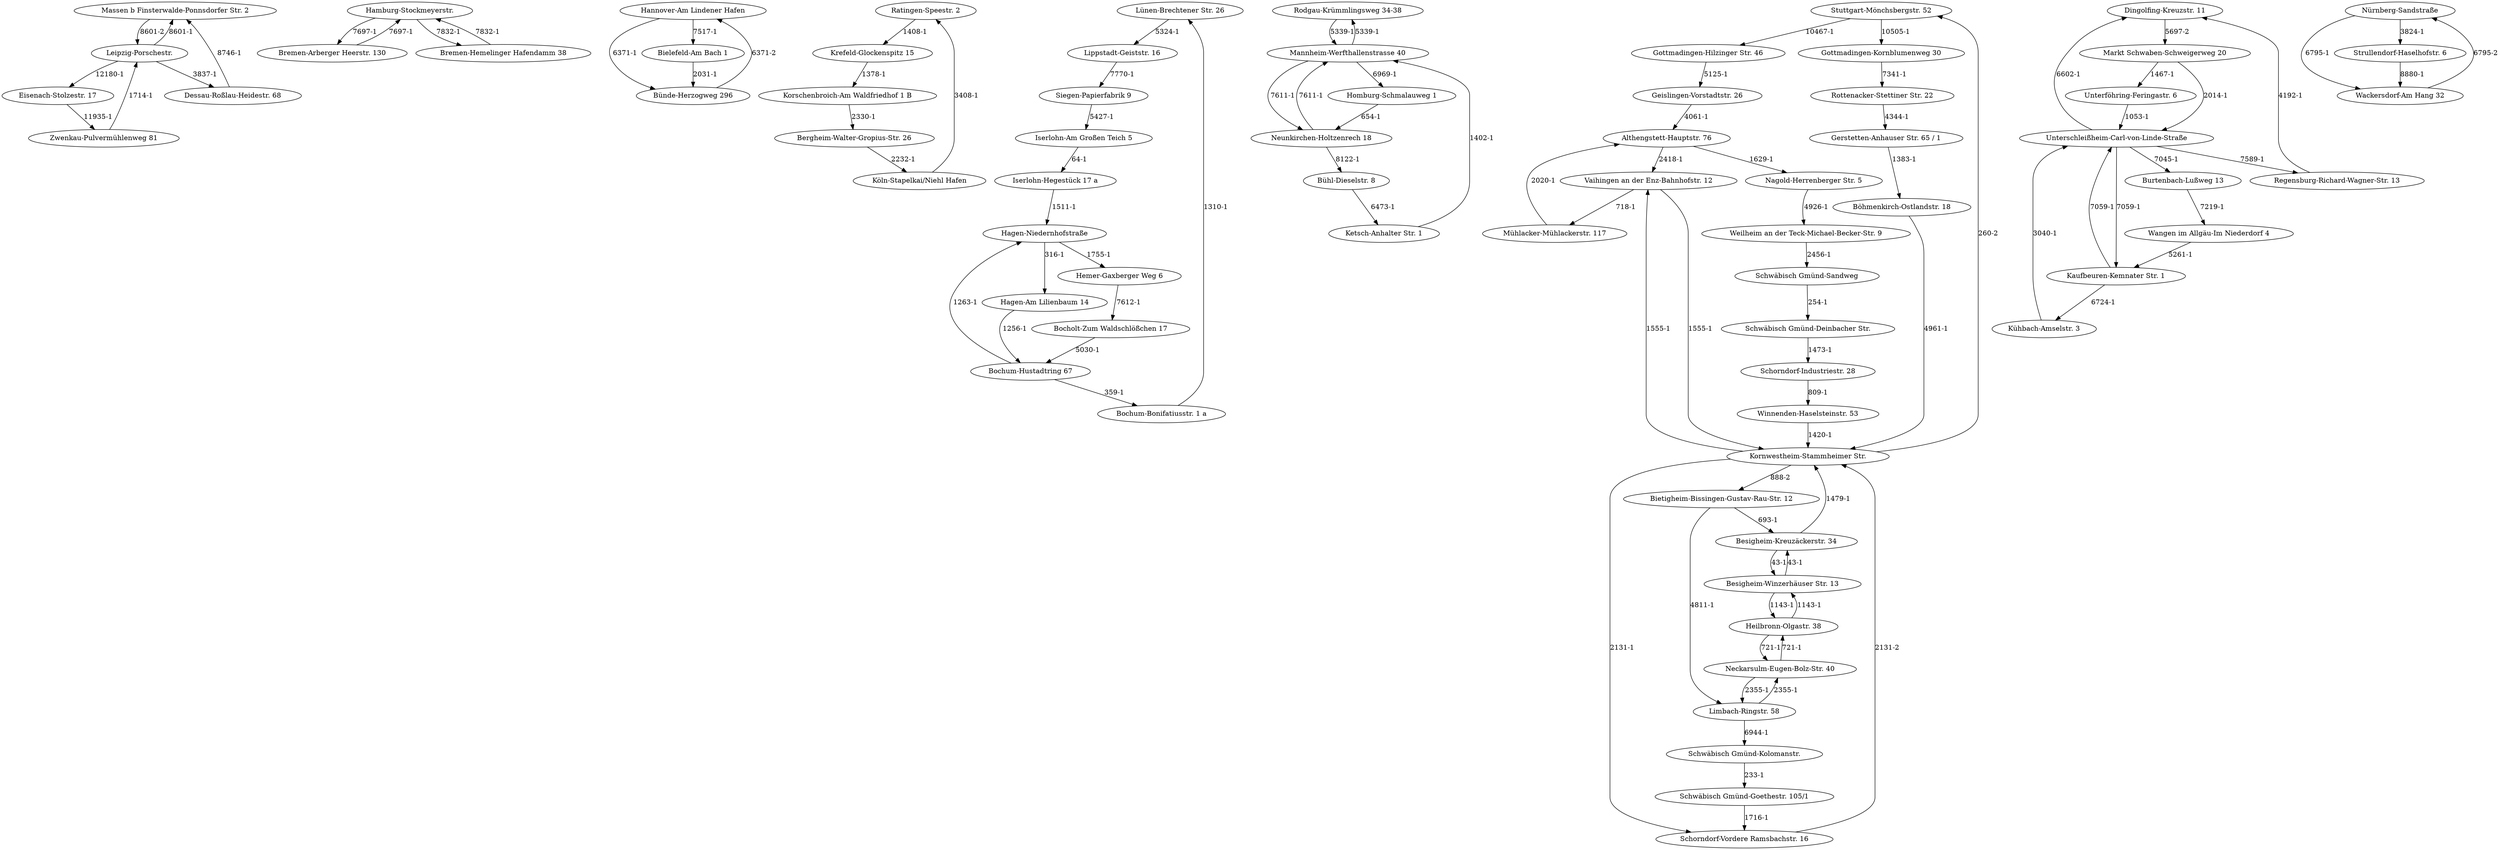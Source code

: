 digraph g {
676 [label="Massen b Finsterwalde-Ponnsdorfer Str. 2"]
677 [label="Leipzig-Porschestr."]
678 [label="Zwenkau-Pulvermühlenweg 81"]
679 [label="Dessau-Roßlau-Heidestr. 68"]
680 [label="Hamburg-Stockmeyerstr."]
681 [label="Bremen-Arberger Heerstr. 130"]
682 [label="Bremen-Hemelinger Hafendamm 38"]
683 [label="Hannover-Am Lindener Hafen"]
684 [label="Bünde-Herzogweg 296"]
685 [label="Bielefeld-Am Bach 1"]
686 [label="Ratingen-Speestr. 2"]
687 [label="Korschenbroich-Am Waldfriedhof 1 B"]
688 [label="Lünen-Brechtener Str. 26"]
689 [label="Bochum-Hustadtring 67"]
690 [label="Bochum-Bonifatiusstr. 1 a"]
691 [label="Bocholt-Zum Waldschlößchen 17"]
692 [label="Krefeld-Glockenspitz 15"]
693 [label="Bergheim-Walter-Gropius-Str. 26"]
694 [label="Köln-Stapelkai/Niehl Hafen"]
695 [label="Siegen-Papierfabrik 9"]
696 [label="Hagen-Niedernhofstraße"]
697 [label="Hagen-Am Lilienbaum 14"]
698 [label="Iserlohn-Am Großen Teich 5"]
699 [label="Iserlohn-Hegestück 17 a"]
700 [label="Hemer-Gaxberger Weg 6"]
701 [label="Lippstadt-Geiststr. 16"]
702 [label="Rodgau-Krümmlingsweg 34-38"]
703 [label="Homburg-Schmalauweg 1"]
704 [label="Neunkirchen-Holtzenrech 18"]
705 [label="Mannheim-Werfthallenstrasse 40"]
706 [label="Ketsch-Anhalter Str. 1"]
707 [label="Stuttgart-Mönchsbergstr. 52"]
708 [label="Kornwestheim-Stammheimer Str."]
709 [label="Winnenden-Haselsteinstr. 53"]
710 [label="Vaihingen an der Enz-Bahnhofstr. 12"]
711 [label="Nagold-Herrenberger Str. 5"]
712 [label="Geislingen-Vorstadtstr. 26"]
713 [label="Weilheim an der Teck-Michael-Becker-Str. 9"]
714 [label="Schwäbisch Gmünd-Goethestr. 105/1"]
715 [label="Schwäbisch Gmünd-Deinbacher Str."]
716 [label="Schwäbisch Gmünd-Kolomanstr."]
717 [label="Schwäbisch Gmünd-Sandweg"]
718 [label="Schorndorf-Industriestr. 28"]
719 [label="Schorndorf-Vordere Ramsbachstr. 16"]
720 [label="Heilbronn-Olgastr. 38"]
721 [label="Neckarsulm-Eugen-Bolz-Str. 40"]
722 [label="Bietigheim-Bissingen-Gustav-Rau-Str. 12"]
723 [label="Besigheim-Kreuzäckerstr. 34"]
724 [label="Besigheim-Winzerhäuser Str. 13"]
725 [label="Limbach-Ringstr. 58"]
726 [label="Althengstett-Hauptstr. 76"]
727 [label="Mühlacker-Mühlackerstr. 117"]
728 [label="Bühl-Dieselstr. 8"]
729 [label="Gottmadingen-Hilzinger Str. 46"]
730 [label="Gottmadingen-Kornblumenweg 30"]
731 [label="Dingolfing-Kreuzstr. 11"]
732 [label="Markt Schwaben-Schweigerweg 20"]
733 [label="Unterschleißheim-Carl-von-Linde-Straße"]
734 [label="Unterföhring-Feringastr. 6"]
735 [label="Kühbach-Amselstr. 3"]
736 [label="Kaufbeuren-Kemnater Str. 1"]
737 [label="Wangen im Allgäu-Im Niederdorf 4"]
738 [label="Burtenbach-Lußweg 13"]
739 [label="Gerstetten-Anhauser Str. 65 / 1"]
740 [label="Böhmenkirch-Ostlandstr. 18"]
741 [label="Rottenacker-Stettiner Str. 22"]
742 [label="Nürnberg-Sandstraße"]
743 [label="Wackersdorf-Am Hang 32"]
744 [label="Regensburg-Richard-Wagner-Str. 13"]
745 [label="Strullendorf-Haselhofstr. 6"]
746 [label="Eisenach-Stolzestr. 17"]
676 -> 677[label="8601-2"]
677 -> 676[label="8601-1"]
677 -> 679[label="3837-1"]
677 -> 746[label="12180-1"]
678 -> 677[label="1714-1"]
679 -> 676[label="8746-1"]
680 -> 681[label="7697-1"]
680 -> 682[label="7832-1"]
681 -> 680[label="7697-1"]
682 -> 680[label="7832-1"]
683 -> 684[label="6371-1"]
683 -> 685[label="7517-1"]
684 -> 683[label="6371-2"]
685 -> 684[label="2031-1"]
686 -> 692[label="1408-1"]
687 -> 693[label="2330-1"]
688 -> 701[label="5324-1"]
689 -> 690[label="359-1"]
689 -> 696[label="1263-1"]
690 -> 688[label="1310-1"]
691 -> 689[label="5030-1"]
692 -> 687[label="1378-1"]
693 -> 694[label="2232-1"]
694 -> 686[label="3408-1"]
695 -> 698[label="5427-1"]
696 -> 697[label="316-1"]
696 -> 700[label="1755-1"]
697 -> 689[label="1256-1"]
698 -> 699[label="64-1"]
699 -> 696[label="1511-1"]
700 -> 691[label="7612-1"]
701 -> 695[label="7770-1"]
702 -> 705[label="5339-1"]
703 -> 704[label="654-1"]
704 -> 705[label="7611-1"]
704 -> 728[label="8122-1"]
705 -> 702[label="5339-1"]
705 -> 703[label="6969-1"]
705 -> 704[label="7611-1"]
706 -> 705[label="1402-1"]
707 -> 729[label="10467-1"]
707 -> 730[label="10505-1"]
708 -> 707[label="260-2"]
708 -> 710[label="1555-1"]
708 -> 719[label="2131-1"]
708 -> 722[label="888-2"]
709 -> 708[label="1420-1"]
710 -> 708[label="1555-1"]
710 -> 727[label="718-1"]
711 -> 713[label="4926-1"]
712 -> 726[label="4061-1"]
713 -> 717[label="2456-1"]
714 -> 719[label="1716-1"]
715 -> 718[label="1473-1"]
716 -> 714[label="233-1"]
717 -> 715[label="254-1"]
718 -> 709[label="809-1"]
719 -> 708[label="2131-2"]
720 -> 721[label="721-1"]
720 -> 724[label="1143-1"]
721 -> 720[label="721-1"]
721 -> 725[label="2355-1"]
722 -> 723[label="693-1"]
722 -> 725[label="4811-1"]
723 -> 708[label="1479-1"]
723 -> 724[label="43-1"]
724 -> 720[label="1143-1"]
724 -> 723[label="43-1"]
725 -> 716[label="6944-1"]
725 -> 721[label="2355-1"]
726 -> 710[label="2418-1"]
726 -> 711[label="1629-1"]
727 -> 726[label="2020-1"]
728 -> 706[label="6473-1"]
729 -> 712[label="5125-1"]
730 -> 741[label="7341-1"]
731 -> 732[label="5697-2"]
732 -> 733[label="2014-1"]
732 -> 734[label="1467-1"]
733 -> 731[label="6602-1"]
733 -> 736[label="7059-1"]
733 -> 738[label="7045-1"]
733 -> 744[label="7589-1"]
734 -> 733[label="1053-1"]
735 -> 733[label="3040-1"]
736 -> 733[label="7059-1"]
736 -> 735[label="6724-1"]
737 -> 736[label="5261-1"]
738 -> 737[label="7219-1"]
739 -> 740[label="1383-1"]
740 -> 708[label="4961-1"]
741 -> 739[label="4344-1"]
742 -> 743[label="6795-1"]
742 -> 745[label="3824-1"]
743 -> 742[label="6795-2"]
744 -> 731[label="4192-1"]
745 -> 743[label="8880-1"]
746 -> 678[label="11935-1"]
}
